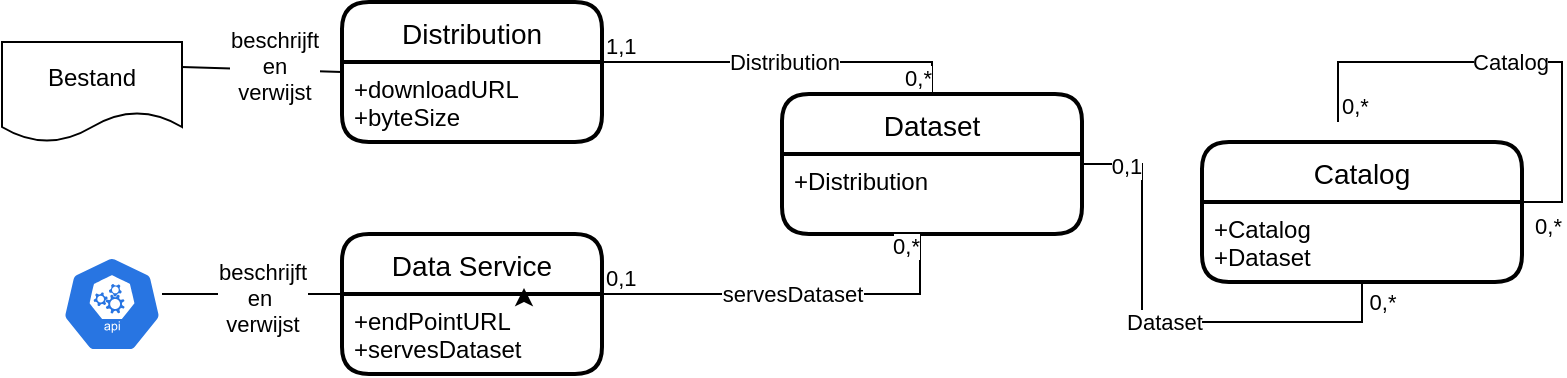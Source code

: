 <mxfile version="15.9.6"><diagram id="fpJ9_F8kZTD4BzimOWbM" name="Page-1"><mxGraphModel dx="1097" dy="764" grid="1" gridSize="10" guides="1" tooltips="1" connect="1" arrows="1" fold="1" page="1" pageScale="1" pageWidth="827" pageHeight="1169" math="0" shadow="0"><root><mxCell id="0"/><mxCell id="1" parent="0"/><mxCell id="qNGBqNhDE3I4qIB9rpS0-2" value="Catalog" style="swimlane;childLayout=stackLayout;horizontal=1;startSize=30;horizontalStack=0;rounded=1;fontSize=14;fontStyle=0;strokeWidth=2;resizeParent=0;resizeLast=1;shadow=0;dashed=0;align=center;" vertex="1" parent="1"><mxGeometry x="630" y="230" width="160" height="70" as="geometry"/></mxCell><mxCell id="qNGBqNhDE3I4qIB9rpS0-3" value="+Catalog&#xa;+Dataset" style="align=left;strokeColor=none;fillColor=none;spacingLeft=4;fontSize=12;verticalAlign=top;resizable=0;rotatable=0;part=1;" vertex="1" parent="qNGBqNhDE3I4qIB9rpS0-2"><mxGeometry y="30" width="160" height="40" as="geometry"/></mxCell><mxCell id="qNGBqNhDE3I4qIB9rpS0-42" value="" style="endArrow=none;html=1;rounded=0;entryX=1;entryY=0;entryDx=0;entryDy=0;endFill=0;" edge="1" parent="qNGBqNhDE3I4qIB9rpS0-2" target="qNGBqNhDE3I4qIB9rpS0-3"><mxGeometry relative="1" as="geometry"><mxPoint x="68" y="-10" as="sourcePoint"/><mxPoint x="-190" y="80" as="targetPoint"/><Array as="points"><mxPoint x="68" y="-40"/><mxPoint x="180" y="-40"/><mxPoint x="180" y="30"/></Array></mxGeometry></mxCell><mxCell id="qNGBqNhDE3I4qIB9rpS0-43" value="Catalog" style="edgeLabel;resizable=0;html=1;align=center;verticalAlign=middle;" connectable="0" vertex="1" parent="qNGBqNhDE3I4qIB9rpS0-42"><mxGeometry relative="1" as="geometry"/></mxCell><mxCell id="qNGBqNhDE3I4qIB9rpS0-44" value="0,*" style="edgeLabel;resizable=0;html=1;align=left;verticalAlign=bottom;" connectable="0" vertex="1" parent="qNGBqNhDE3I4qIB9rpS0-42"><mxGeometry x="-1" relative="1" as="geometry"/></mxCell><mxCell id="qNGBqNhDE3I4qIB9rpS0-45" value="0,*" style="edgeLabel;resizable=0;html=1;align=right;verticalAlign=bottom;" connectable="0" vertex="1" parent="qNGBqNhDE3I4qIB9rpS0-42"><mxGeometry x="1" relative="1" as="geometry"><mxPoint x="20" y="20" as="offset"/></mxGeometry></mxCell><mxCell id="qNGBqNhDE3I4qIB9rpS0-38" value="Dataset" style="edgeStyle=orthogonalEdgeStyle;rounded=0;orthogonalLoop=1;jettySize=auto;html=1;entryX=0.5;entryY=1;entryDx=0;entryDy=0;endArrow=none;endFill=0;" edge="1" parent="1" source="qNGBqNhDE3I4qIB9rpS0-4" target="qNGBqNhDE3I4qIB9rpS0-3"><mxGeometry relative="1" as="geometry"/></mxCell><mxCell id="qNGBqNhDE3I4qIB9rpS0-39" value="0,1" style="edgeLabel;html=1;align=center;verticalAlign=middle;resizable=0;points=[];" vertex="1" connectable="0" parent="qNGBqNhDE3I4qIB9rpS0-38"><mxGeometry x="-0.819" y="-1" relative="1" as="geometry"><mxPoint as="offset"/></mxGeometry></mxCell><mxCell id="qNGBqNhDE3I4qIB9rpS0-40" value="0,*" style="edgeLabel;html=1;align=center;verticalAlign=middle;resizable=0;points=[];" vertex="1" connectable="0" parent="qNGBqNhDE3I4qIB9rpS0-38"><mxGeometry x="0.891" y="-2" relative="1" as="geometry"><mxPoint x="8" y="-3" as="offset"/></mxGeometry></mxCell><mxCell id="qNGBqNhDE3I4qIB9rpS0-4" value="Dataset" style="swimlane;childLayout=stackLayout;horizontal=1;startSize=30;horizontalStack=0;rounded=1;fontSize=14;fontStyle=0;strokeWidth=2;resizeParent=0;resizeLast=1;shadow=0;dashed=0;align=center;" vertex="1" parent="1"><mxGeometry x="420" y="206" width="150" height="70" as="geometry"/></mxCell><mxCell id="qNGBqNhDE3I4qIB9rpS0-5" value="+Distribution" style="align=left;strokeColor=none;fillColor=none;spacingLeft=4;fontSize=12;verticalAlign=top;resizable=0;rotatable=0;part=1;" vertex="1" parent="qNGBqNhDE3I4qIB9rpS0-4"><mxGeometry y="30" width="150" height="40" as="geometry"/></mxCell><mxCell id="qNGBqNhDE3I4qIB9rpS0-8" value="Distribution" style="swimlane;childLayout=stackLayout;horizontal=1;startSize=30;horizontalStack=0;rounded=1;fontSize=14;fontStyle=0;strokeWidth=2;resizeParent=0;resizeLast=1;shadow=0;dashed=0;align=center;" vertex="1" parent="1"><mxGeometry x="200" y="160" width="130" height="70" as="geometry"/></mxCell><mxCell id="qNGBqNhDE3I4qIB9rpS0-9" value="+downloadURL&#xa;+byteSize" style="align=left;strokeColor=none;fillColor=none;spacingLeft=4;fontSize=12;verticalAlign=top;resizable=0;rotatable=0;part=1;" vertex="1" parent="qNGBqNhDE3I4qIB9rpS0-8"><mxGeometry y="30" width="130" height="40" as="geometry"/></mxCell><mxCell id="qNGBqNhDE3I4qIB9rpS0-10" value="Data Service" style="swimlane;childLayout=stackLayout;horizontal=1;startSize=30;horizontalStack=0;rounded=1;fontSize=14;fontStyle=0;strokeWidth=2;resizeParent=0;resizeLast=1;shadow=0;dashed=0;align=center;" vertex="1" parent="1"><mxGeometry x="200" y="276" width="130" height="70" as="geometry"/></mxCell><mxCell id="qNGBqNhDE3I4qIB9rpS0-11" value="+endPointURL&#xa;+servesDataset&#xa;" style="align=left;strokeColor=none;fillColor=none;spacingLeft=4;fontSize=12;verticalAlign=top;resizable=0;rotatable=0;part=1;" vertex="1" parent="qNGBqNhDE3I4qIB9rpS0-10"><mxGeometry y="30" width="130" height="40" as="geometry"/></mxCell><mxCell id="qNGBqNhDE3I4qIB9rpS0-17" style="edgeStyle=orthogonalEdgeStyle;rounded=0;orthogonalLoop=1;jettySize=auto;html=1;exitX=0.75;exitY=0;exitDx=0;exitDy=0;entryX=0.7;entryY=-0.075;entryDx=0;entryDy=0;entryPerimeter=0;" edge="1" parent="qNGBqNhDE3I4qIB9rpS0-10" source="qNGBqNhDE3I4qIB9rpS0-11" target="qNGBqNhDE3I4qIB9rpS0-11"><mxGeometry relative="1" as="geometry"/></mxCell><mxCell id="qNGBqNhDE3I4qIB9rpS0-12" value="Bestand" style="shape=document;whiteSpace=wrap;html=1;boundedLbl=1;" vertex="1" parent="1"><mxGeometry x="30" y="180" width="90" height="50" as="geometry"/></mxCell><mxCell id="qNGBqNhDE3I4qIB9rpS0-13" value="" style="sketch=0;html=1;dashed=0;whitespace=wrap;fillColor=#2875E2;strokeColor=#ffffff;points=[[0.005,0.63,0],[0.1,0.2,0],[0.9,0.2,0],[0.5,0,0],[0.995,0.63,0],[0.72,0.99,0],[0.5,1,0],[0.28,0.99,0]];shape=mxgraph.kubernetes.icon;prIcon=api" vertex="1" parent="1"><mxGeometry x="60" y="287" width="50" height="48" as="geometry"/></mxCell><mxCell id="qNGBqNhDE3I4qIB9rpS0-24" value="" style="endArrow=none;html=1;rounded=0;exitX=1;exitY=0.25;exitDx=0;exitDy=0;entryX=0;entryY=0.5;entryDx=0;entryDy=0;" edge="1" parent="1" source="qNGBqNhDE3I4qIB9rpS0-12" target="qNGBqNhDE3I4qIB9rpS0-8"><mxGeometry width="50" height="50" relative="1" as="geometry"><mxPoint x="360" y="330" as="sourcePoint"/><mxPoint x="410" y="280" as="targetPoint"/></mxGeometry></mxCell><mxCell id="qNGBqNhDE3I4qIB9rpS0-26" value="beschrijft&lt;br&gt;en&lt;br&gt;verwijst" style="edgeLabel;html=1;align=center;verticalAlign=middle;resizable=0;points=[];" vertex="1" connectable="0" parent="qNGBqNhDE3I4qIB9rpS0-24"><mxGeometry x="0.144" y="2" relative="1" as="geometry"><mxPoint as="offset"/></mxGeometry></mxCell><mxCell id="qNGBqNhDE3I4qIB9rpS0-25" value="" style="endArrow=none;html=1;rounded=0;exitX=1;exitY=0.396;exitDx=0;exitDy=0;exitPerimeter=0;entryX=0;entryY=0;entryDx=0;entryDy=0;" edge="1" parent="1" source="qNGBqNhDE3I4qIB9rpS0-13" target="qNGBqNhDE3I4qIB9rpS0-11"><mxGeometry width="50" height="50" relative="1" as="geometry"><mxPoint x="360" y="330" as="sourcePoint"/><mxPoint x="410" y="280" as="targetPoint"/></mxGeometry></mxCell><mxCell id="qNGBqNhDE3I4qIB9rpS0-27" value="beschrijft&lt;br&gt;en&amp;nbsp;&lt;br&gt;verwijst" style="edgeLabel;html=1;align=center;verticalAlign=middle;resizable=0;points=[];" vertex="1" connectable="0" parent="qNGBqNhDE3I4qIB9rpS0-25"><mxGeometry x="0.111" y="-2" relative="1" as="geometry"><mxPoint as="offset"/></mxGeometry></mxCell><mxCell id="qNGBqNhDE3I4qIB9rpS0-28" value="" style="endArrow=none;html=1;rounded=0;exitX=1;exitY=0;exitDx=0;exitDy=0;entryX=0.5;entryY=0;entryDx=0;entryDy=0;endFill=0;" edge="1" parent="1" source="qNGBqNhDE3I4qIB9rpS0-9" target="qNGBqNhDE3I4qIB9rpS0-4"><mxGeometry relative="1" as="geometry"><mxPoint x="300" y="310" as="sourcePoint"/><mxPoint x="460" y="310" as="targetPoint"/><Array as="points"><mxPoint x="495" y="190"/></Array></mxGeometry></mxCell><mxCell id="qNGBqNhDE3I4qIB9rpS0-29" value="Distribution" style="edgeLabel;resizable=0;html=1;align=center;verticalAlign=middle;" connectable="0" vertex="1" parent="qNGBqNhDE3I4qIB9rpS0-28"><mxGeometry relative="1" as="geometry"/></mxCell><mxCell id="qNGBqNhDE3I4qIB9rpS0-30" value="1,1" style="edgeLabel;resizable=0;html=1;align=left;verticalAlign=bottom;" connectable="0" vertex="1" parent="qNGBqNhDE3I4qIB9rpS0-28"><mxGeometry x="-1" relative="1" as="geometry"/></mxCell><mxCell id="qNGBqNhDE3I4qIB9rpS0-31" value="0,*" style="edgeLabel;resizable=0;html=1;align=right;verticalAlign=bottom;" connectable="0" vertex="1" parent="qNGBqNhDE3I4qIB9rpS0-28"><mxGeometry x="1" relative="1" as="geometry"/></mxCell><mxCell id="qNGBqNhDE3I4qIB9rpS0-33" value="" style="endArrow=none;html=1;rounded=0;exitX=1;exitY=0;exitDx=0;exitDy=0;entryX=0.46;entryY=1;entryDx=0;entryDy=0;endFill=0;entryPerimeter=0;" edge="1" parent="1" source="qNGBqNhDE3I4qIB9rpS0-11" target="qNGBqNhDE3I4qIB9rpS0-5"><mxGeometry relative="1" as="geometry"><mxPoint x="300" y="310" as="sourcePoint"/><mxPoint x="460" y="310" as="targetPoint"/><Array as="points"><mxPoint x="489" y="306"/></Array></mxGeometry></mxCell><mxCell id="qNGBqNhDE3I4qIB9rpS0-34" value="servesDataset" style="edgeLabel;resizable=0;html=1;align=center;verticalAlign=middle;" connectable="0" vertex="1" parent="qNGBqNhDE3I4qIB9rpS0-33"><mxGeometry relative="1" as="geometry"/></mxCell><mxCell id="qNGBqNhDE3I4qIB9rpS0-35" value="0,1" style="edgeLabel;resizable=0;html=1;align=left;verticalAlign=bottom;" connectable="0" vertex="1" parent="qNGBqNhDE3I4qIB9rpS0-33"><mxGeometry x="-1" relative="1" as="geometry"/></mxCell><mxCell id="qNGBqNhDE3I4qIB9rpS0-36" value="0,*" style="edgeLabel;resizable=0;html=1;align=right;verticalAlign=bottom;" connectable="0" vertex="1" parent="qNGBqNhDE3I4qIB9rpS0-33"><mxGeometry x="1" relative="1" as="geometry"><mxPoint y="14" as="offset"/></mxGeometry></mxCell></root></mxGraphModel></diagram></mxfile>